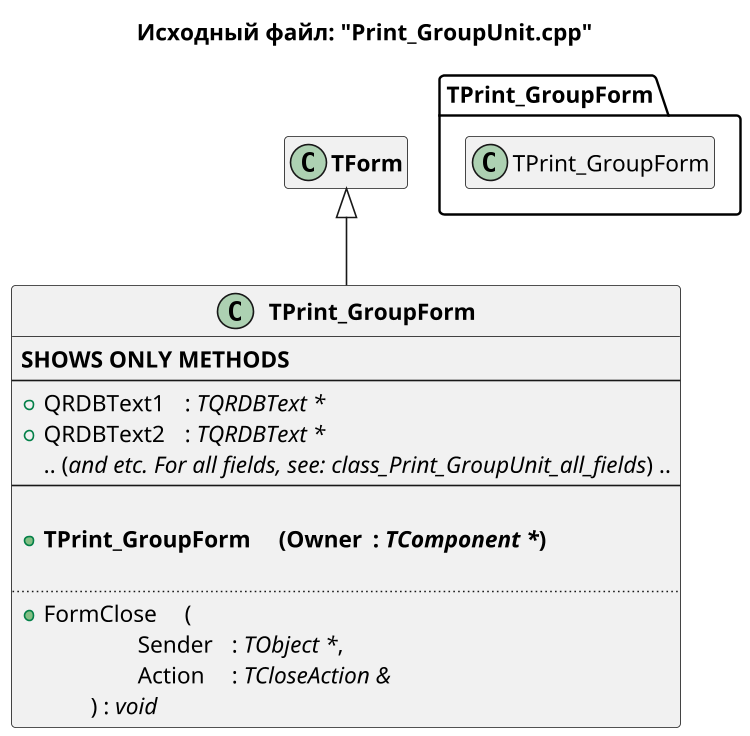 @startuml Print_GroupUnit.cpp

title Исходный файл: "Print_GroupUnit.cpp"

scale 750 width

"<b>TPrint_GroupForm</b>" -up-|> "<b>TForm</b>"

hide "<b>TForm</b>" members

class "<b>TPrint_GroupForm</b>"
{
    <b>SHOWS ONLY METHODS</b>
    --
    + QRDBText1 \t: <i>TQRDBText *</i>
    + QRDBText2 \t: <i>TQRDBText *</i>
     .. (<i>and etc. For all fields, see: class_Print_GroupUnit_all_fields</i>) ..
    --
        
    + <b>TPrint_GroupForm \t(Owner \t: <i>TComponent *</i>)</b>

    ..
    + FormClose \t(
            \t\tSender \t: <i>TObject *</i>,
            \t\tAction \t: <i>TCloseAction &</i>
        \t) : <i>void</i>
}


package TPrint_GroupForm <<Folder>>
{
    class TPrint_GroupForm
    hide  TPrint_GroupForm members
}


' note right of "<b>TPrint_GroupForm</b>"::Save_Priv
' сохранение привелегий (сирота, Чаэс, инвалид)
' end note

@enduml